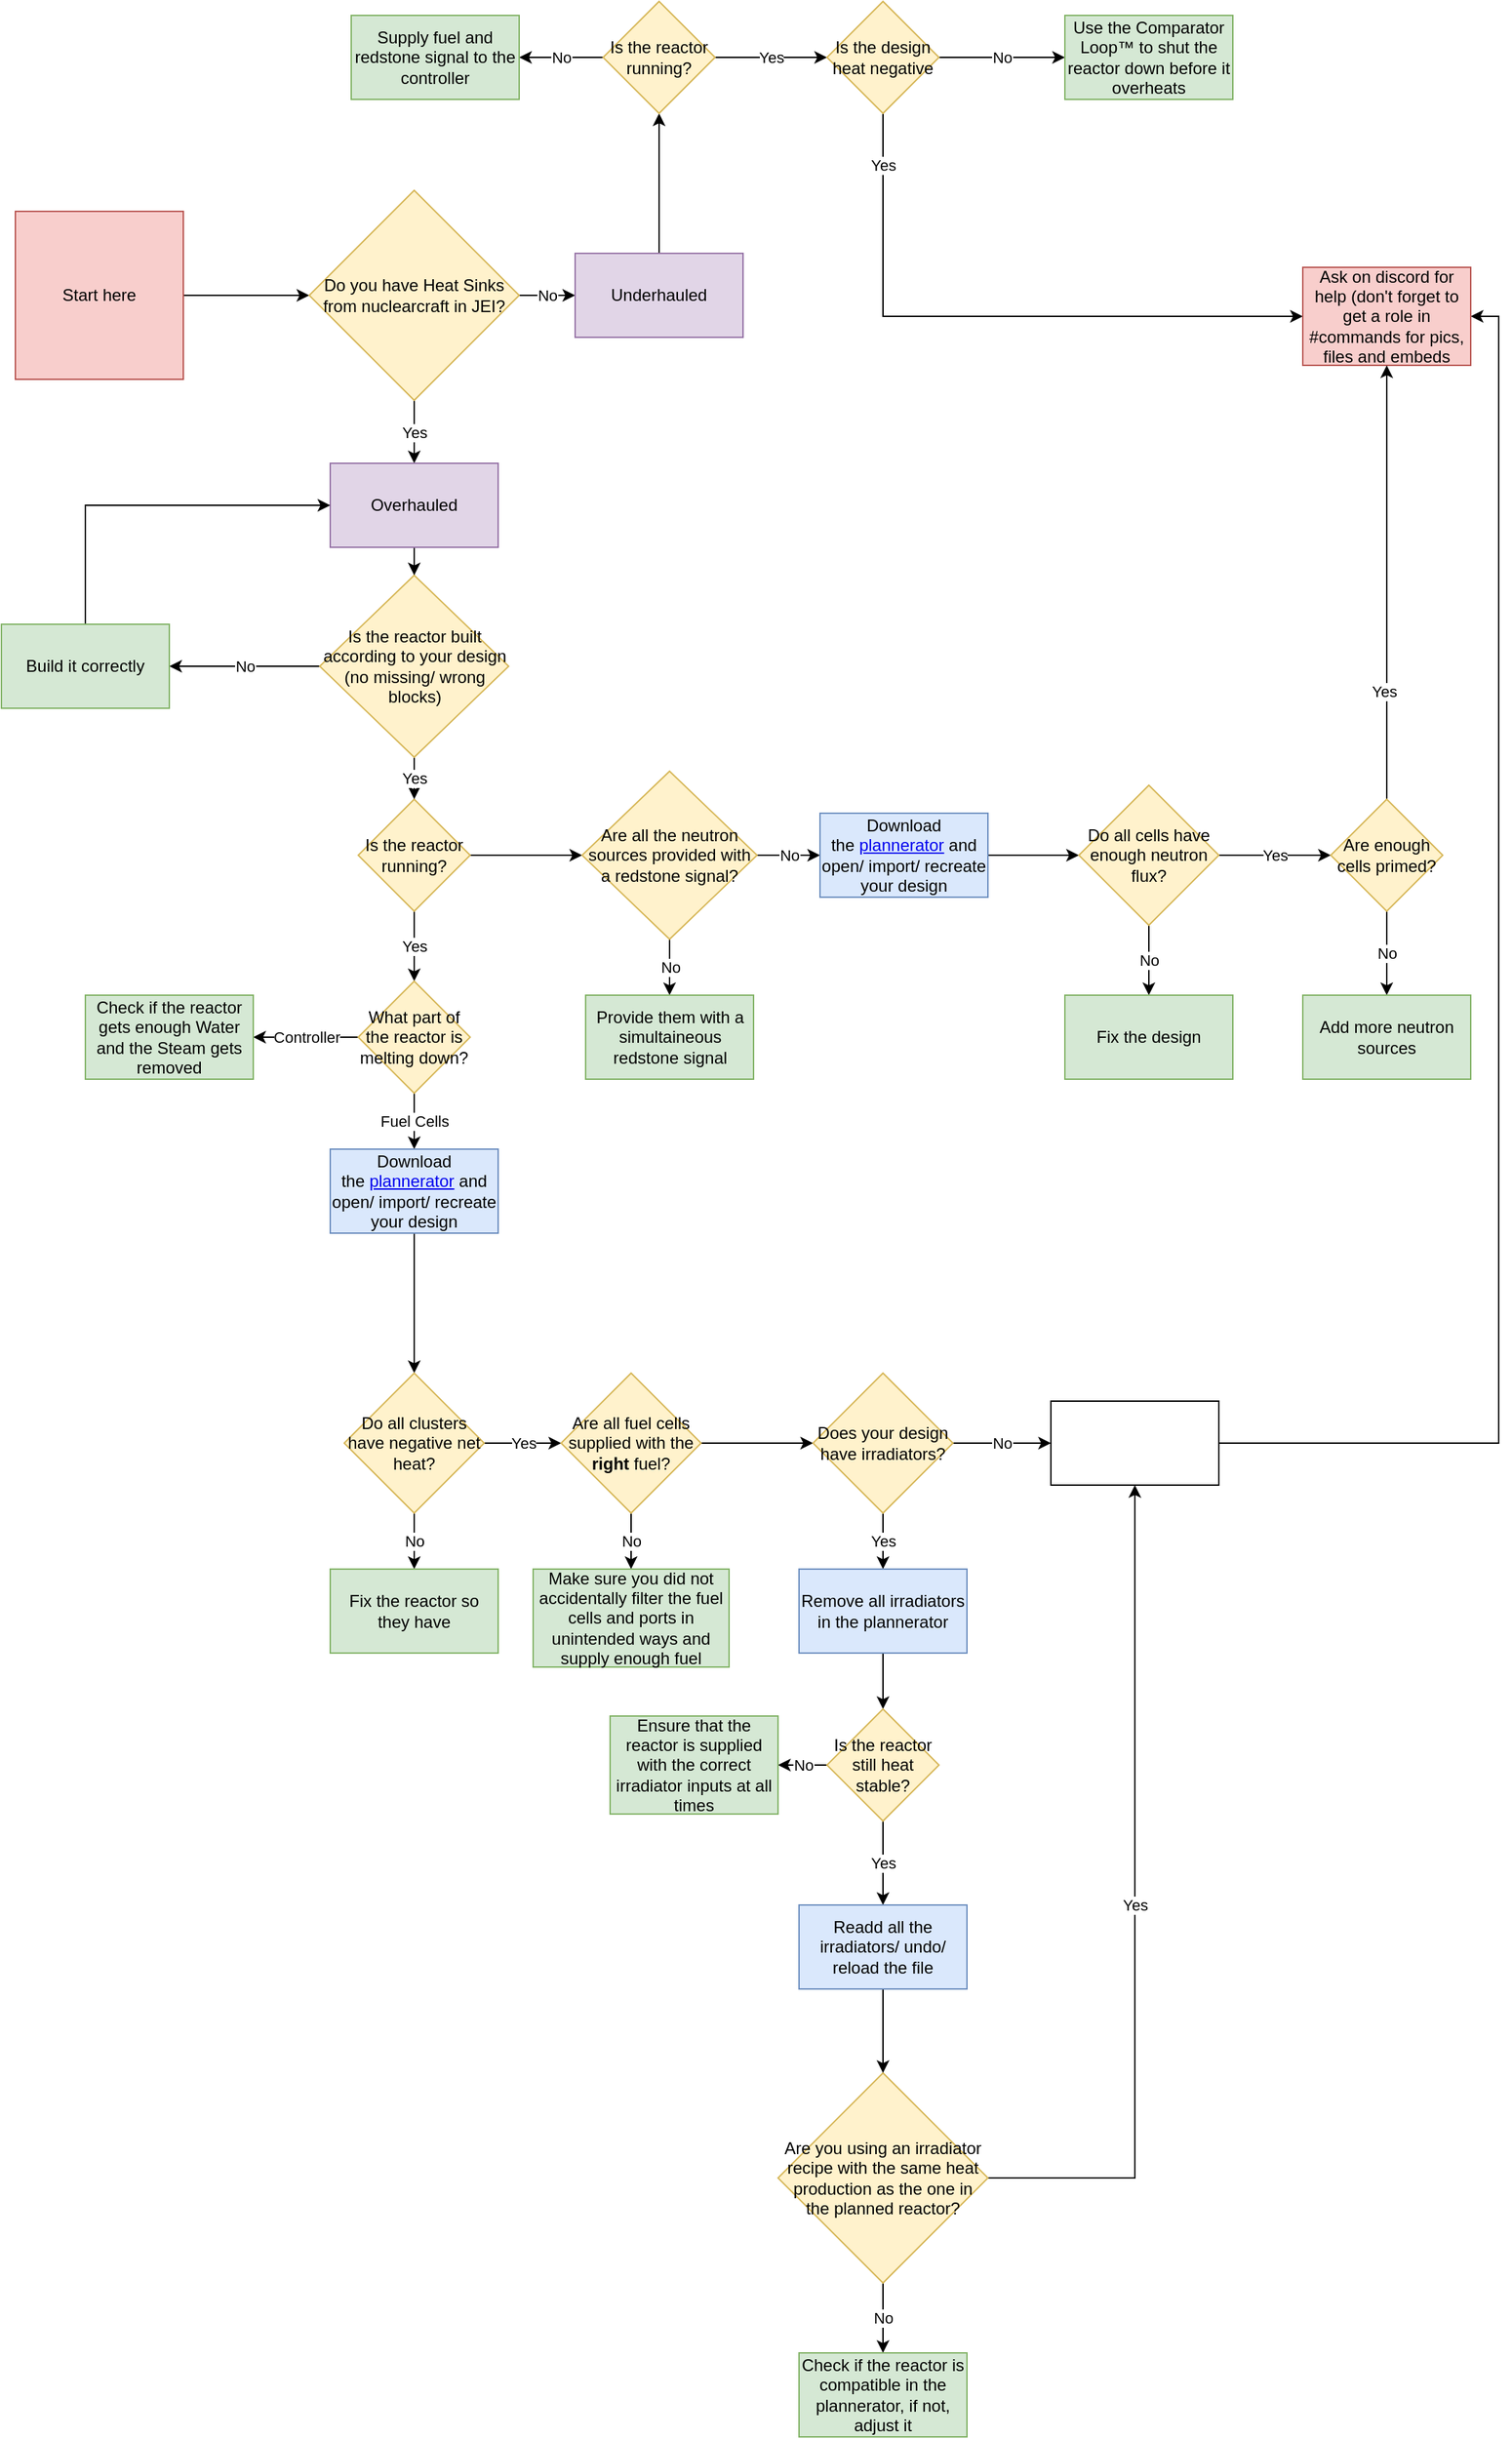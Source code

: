 <mxfile version="22.1.2" type="device">
  <diagram name="Page-1" id="Vq-3KzRNK1XOQ5qBDJZC">
    <mxGraphModel dx="1434" dy="835" grid="1" gridSize="10" guides="1" tooltips="1" connect="1" arrows="1" fold="1" page="0" pageScale="1" pageWidth="850" pageHeight="1100" math="0" shadow="0">
      <root>
        <mxCell id="0" />
        <mxCell id="1" parent="0" />
        <mxCell id="5oCqAr5ViNoRnyA4Thuo-3" value="" style="edgeStyle=orthogonalEdgeStyle;rounded=0;orthogonalLoop=1;jettySize=auto;html=1;" parent="1" source="5oCqAr5ViNoRnyA4Thuo-1" target="5oCqAr5ViNoRnyA4Thuo-2" edge="1">
          <mxGeometry relative="1" as="geometry" />
        </mxCell>
        <mxCell id="5oCqAr5ViNoRnyA4Thuo-1" value="Start here" style="rounded=0;whiteSpace=wrap;html=1;fillColor=#f8cecc;strokeColor=#b85450;" parent="1" vertex="1">
          <mxGeometry x="80" y="370" width="120" height="120" as="geometry" />
        </mxCell>
        <mxCell id="5oCqAr5ViNoRnyA4Thuo-5" value="Yes" style="edgeStyle=orthogonalEdgeStyle;rounded=0;orthogonalLoop=1;jettySize=auto;html=1;" parent="1" source="5oCqAr5ViNoRnyA4Thuo-2" target="5oCqAr5ViNoRnyA4Thuo-4" edge="1">
          <mxGeometry relative="1" as="geometry" />
        </mxCell>
        <mxCell id="5oCqAr5ViNoRnyA4Thuo-7" value="No" style="edgeStyle=orthogonalEdgeStyle;rounded=0;orthogonalLoop=1;jettySize=auto;html=1;" parent="1" source="5oCqAr5ViNoRnyA4Thuo-2" target="5oCqAr5ViNoRnyA4Thuo-6" edge="1">
          <mxGeometry relative="1" as="geometry" />
        </mxCell>
        <mxCell id="5oCqAr5ViNoRnyA4Thuo-2" value="Do you have Heat Sinks from nuclearcraft in JEI?" style="rhombus;whiteSpace=wrap;html=1;rounded=0;fillColor=#fff2cc;strokeColor=#d6b656;" parent="1" vertex="1">
          <mxGeometry x="290" y="355" width="150" height="150" as="geometry" />
        </mxCell>
        <mxCell id="5oCqAr5ViNoRnyA4Thuo-53" value="" style="edgeStyle=orthogonalEdgeStyle;rounded=0;orthogonalLoop=1;jettySize=auto;html=1;" parent="1" source="5oCqAr5ViNoRnyA4Thuo-4" target="5oCqAr5ViNoRnyA4Thuo-52" edge="1">
          <mxGeometry relative="1" as="geometry" />
        </mxCell>
        <mxCell id="5oCqAr5ViNoRnyA4Thuo-4" value="Overhauled" style="rounded=0;whiteSpace=wrap;html=1;fillColor=#e1d5e7;strokeColor=#9673a6;" parent="1" vertex="1">
          <mxGeometry x="305" y="550" width="120" height="60" as="geometry" />
        </mxCell>
        <mxCell id="5oCqAr5ViNoRnyA4Thuo-59" value="" style="edgeStyle=orthogonalEdgeStyle;rounded=0;orthogonalLoop=1;jettySize=auto;html=1;" parent="1" source="5oCqAr5ViNoRnyA4Thuo-6" target="5oCqAr5ViNoRnyA4Thuo-58" edge="1">
          <mxGeometry relative="1" as="geometry" />
        </mxCell>
        <mxCell id="5oCqAr5ViNoRnyA4Thuo-6" value="Underhauled" style="whiteSpace=wrap;html=1;rounded=0;fillColor=#e1d5e7;strokeColor=#9673a6;" parent="1" vertex="1">
          <mxGeometry x="480" y="400" width="120" height="60" as="geometry" />
        </mxCell>
        <mxCell id="5oCqAr5ViNoRnyA4Thuo-11" value="Yes" style="edgeStyle=orthogonalEdgeStyle;rounded=0;orthogonalLoop=1;jettySize=auto;html=1;" parent="1" source="5oCqAr5ViNoRnyA4Thuo-8" target="5oCqAr5ViNoRnyA4Thuo-10" edge="1">
          <mxGeometry relative="1" as="geometry" />
        </mxCell>
        <mxCell id="5oCqAr5ViNoRnyA4Thuo-73" value="" style="edgeStyle=orthogonalEdgeStyle;rounded=0;orthogonalLoop=1;jettySize=auto;html=1;" parent="1" source="5oCqAr5ViNoRnyA4Thuo-8" target="5oCqAr5ViNoRnyA4Thuo-72" edge="1">
          <mxGeometry relative="1" as="geometry" />
        </mxCell>
        <mxCell id="5oCqAr5ViNoRnyA4Thuo-8" value="Is the reactor running?" style="rhombus;whiteSpace=wrap;html=1;rounded=0;fillColor=#fff2cc;strokeColor=#d6b656;" parent="1" vertex="1">
          <mxGeometry x="325" y="790" width="80" height="80" as="geometry" />
        </mxCell>
        <mxCell id="5oCqAr5ViNoRnyA4Thuo-13" value="Controller" style="edgeStyle=orthogonalEdgeStyle;rounded=0;orthogonalLoop=1;jettySize=auto;html=1;" parent="1" source="5oCqAr5ViNoRnyA4Thuo-10" target="5oCqAr5ViNoRnyA4Thuo-12" edge="1">
          <mxGeometry relative="1" as="geometry" />
        </mxCell>
        <mxCell id="5oCqAr5ViNoRnyA4Thuo-15" value="Fuel Cells" style="edgeStyle=orthogonalEdgeStyle;rounded=0;orthogonalLoop=1;jettySize=auto;html=1;entryX=0.5;entryY=0;entryDx=0;entryDy=0;" parent="1" source="5oCqAr5ViNoRnyA4Thuo-10" target="5oCqAr5ViNoRnyA4Thuo-16" edge="1">
          <mxGeometry relative="1" as="geometry">
            <mxPoint x="365.0" y="1080" as="targetPoint" />
          </mxGeometry>
        </mxCell>
        <mxCell id="5oCqAr5ViNoRnyA4Thuo-10" value="What part of the reactor is melting down?" style="rhombus;whiteSpace=wrap;html=1;rounded=0;fillColor=#fff2cc;strokeColor=#d6b656;" parent="1" vertex="1">
          <mxGeometry x="325" y="920" width="80" height="80" as="geometry" />
        </mxCell>
        <mxCell id="5oCqAr5ViNoRnyA4Thuo-12" value="Check if the reactor gets enough Water and the Steam gets removed" style="whiteSpace=wrap;html=1;rounded=0;fillColor=#d5e8d4;strokeColor=#82b366;" parent="1" vertex="1">
          <mxGeometry x="130" y="930" width="120" height="60" as="geometry" />
        </mxCell>
        <mxCell id="5oCqAr5ViNoRnyA4Thuo-18" value="" style="edgeStyle=orthogonalEdgeStyle;rounded=0;orthogonalLoop=1;jettySize=auto;html=1;" parent="1" source="5oCqAr5ViNoRnyA4Thuo-16" target="5oCqAr5ViNoRnyA4Thuo-17" edge="1">
          <mxGeometry relative="1" as="geometry" />
        </mxCell>
        <mxCell id="5oCqAr5ViNoRnyA4Thuo-16" value="Download the&amp;nbsp;&lt;a href=&quot;https://github.com/ThizThizzyDizzy/nc-reactor-generator/releases&quot;&gt;plannerator&lt;/a&gt;&amp;nbsp;and open/ import/ recreate your design" style="rounded=0;whiteSpace=wrap;html=1;fillColor=#dae8fc;strokeColor=#6c8ebf;" parent="1" vertex="1">
          <mxGeometry x="305" y="1040" width="120" height="60" as="geometry" />
        </mxCell>
        <mxCell id="5oCqAr5ViNoRnyA4Thuo-20" value="Yes" style="edgeStyle=orthogonalEdgeStyle;rounded=0;orthogonalLoop=1;jettySize=auto;html=1;" parent="1" source="5oCqAr5ViNoRnyA4Thuo-17" target="5oCqAr5ViNoRnyA4Thuo-19" edge="1">
          <mxGeometry relative="1" as="geometry" />
        </mxCell>
        <mxCell id="5oCqAr5ViNoRnyA4Thuo-22" value="No" style="edgeStyle=orthogonalEdgeStyle;rounded=0;orthogonalLoop=1;jettySize=auto;html=1;" parent="1" source="5oCqAr5ViNoRnyA4Thuo-17" target="5oCqAr5ViNoRnyA4Thuo-21" edge="1">
          <mxGeometry relative="1" as="geometry" />
        </mxCell>
        <mxCell id="5oCqAr5ViNoRnyA4Thuo-17" value="Do all clusters have negative net heat?" style="rhombus;whiteSpace=wrap;html=1;rounded=0;fillColor=#fff2cc;strokeColor=#d6b656;" parent="1" vertex="1">
          <mxGeometry x="315" y="1200" width="100" height="100" as="geometry" />
        </mxCell>
        <mxCell id="5oCqAr5ViNoRnyA4Thuo-24" value="No" style="edgeStyle=orthogonalEdgeStyle;rounded=0;orthogonalLoop=1;jettySize=auto;html=1;" parent="1" source="5oCqAr5ViNoRnyA4Thuo-19" target="5oCqAr5ViNoRnyA4Thuo-23" edge="1">
          <mxGeometry relative="1" as="geometry" />
        </mxCell>
        <mxCell id="5oCqAr5ViNoRnyA4Thuo-26" value="" style="edgeStyle=orthogonalEdgeStyle;rounded=0;orthogonalLoop=1;jettySize=auto;html=1;" parent="1" source="5oCqAr5ViNoRnyA4Thuo-19" target="5oCqAr5ViNoRnyA4Thuo-25" edge="1">
          <mxGeometry relative="1" as="geometry" />
        </mxCell>
        <mxCell id="5oCqAr5ViNoRnyA4Thuo-19" value="Are all fuel cells supplied with the &lt;b&gt;right&lt;/b&gt; fuel?" style="rhombus;whiteSpace=wrap;html=1;rounded=0;fillColor=#fff2cc;strokeColor=#d6b656;" parent="1" vertex="1">
          <mxGeometry x="470" y="1200" width="100" height="100" as="geometry" />
        </mxCell>
        <mxCell id="5oCqAr5ViNoRnyA4Thuo-21" value="Fix the reactor so they have" style="whiteSpace=wrap;html=1;rounded=0;fillColor=#d5e8d4;strokeColor=#82b366;" parent="1" vertex="1">
          <mxGeometry x="305" y="1340" width="120" height="60" as="geometry" />
        </mxCell>
        <mxCell id="5oCqAr5ViNoRnyA4Thuo-23" value="Make sure you did not accidentally filter the fuel cells and ports in unintended ways and supply enough fuel" style="whiteSpace=wrap;html=1;rounded=0;fillColor=#d5e8d4;strokeColor=#82b366;" parent="1" vertex="1">
          <mxGeometry x="450" y="1340" width="140" height="70" as="geometry" />
        </mxCell>
        <mxCell id="5oCqAr5ViNoRnyA4Thuo-28" value="Yes" style="edgeStyle=orthogonalEdgeStyle;rounded=0;orthogonalLoop=1;jettySize=auto;html=1;entryX=0.5;entryY=0;entryDx=0;entryDy=0;" parent="1" source="5oCqAr5ViNoRnyA4Thuo-25" target="5oCqAr5ViNoRnyA4Thuo-29" edge="1">
          <mxGeometry relative="1" as="geometry">
            <mxPoint x="700.0" y="1335.0" as="targetPoint" />
          </mxGeometry>
        </mxCell>
        <mxCell id="5oCqAr5ViNoRnyA4Thuo-41" value="No" style="edgeStyle=orthogonalEdgeStyle;rounded=0;orthogonalLoop=1;jettySize=auto;html=1;" parent="1" source="5oCqAr5ViNoRnyA4Thuo-25" target="5oCqAr5ViNoRnyA4Thuo-40" edge="1">
          <mxGeometry relative="1" as="geometry" />
        </mxCell>
        <mxCell id="5oCqAr5ViNoRnyA4Thuo-25" value="Does your design have irradiators?" style="rhombus;whiteSpace=wrap;html=1;rounded=0;fillColor=#fff2cc;strokeColor=#d6b656;" parent="1" vertex="1">
          <mxGeometry x="650" y="1200" width="100" height="100" as="geometry" />
        </mxCell>
        <mxCell id="5oCqAr5ViNoRnyA4Thuo-31" value="" style="edgeStyle=orthogonalEdgeStyle;rounded=0;orthogonalLoop=1;jettySize=auto;html=1;" parent="1" source="5oCqAr5ViNoRnyA4Thuo-29" target="5oCqAr5ViNoRnyA4Thuo-30" edge="1">
          <mxGeometry relative="1" as="geometry" />
        </mxCell>
        <mxCell id="5oCqAr5ViNoRnyA4Thuo-29" value="Remove all irradiators in the plannerator" style="rounded=0;whiteSpace=wrap;html=1;fillColor=#dae8fc;strokeColor=#6c8ebf;" parent="1" vertex="1">
          <mxGeometry x="640" y="1340" width="120" height="60" as="geometry" />
        </mxCell>
        <mxCell id="5oCqAr5ViNoRnyA4Thuo-35" value="No" style="edgeStyle=orthogonalEdgeStyle;rounded=0;orthogonalLoop=1;jettySize=auto;html=1;" parent="1" source="5oCqAr5ViNoRnyA4Thuo-30" target="5oCqAr5ViNoRnyA4Thuo-34" edge="1">
          <mxGeometry relative="1" as="geometry" />
        </mxCell>
        <mxCell id="5oCqAr5ViNoRnyA4Thuo-45" value="Yes" style="edgeStyle=orthogonalEdgeStyle;rounded=0;orthogonalLoop=1;jettySize=auto;html=1;" parent="1" source="5oCqAr5ViNoRnyA4Thuo-30" target="5oCqAr5ViNoRnyA4Thuo-44" edge="1">
          <mxGeometry relative="1" as="geometry" />
        </mxCell>
        <mxCell id="5oCqAr5ViNoRnyA4Thuo-30" value="Is the reactor still heat stable?" style="rhombus;whiteSpace=wrap;html=1;rounded=0;fillColor=#fff2cc;strokeColor=#d6b656;" parent="1" vertex="1">
          <mxGeometry x="660" y="1440" width="80" height="80" as="geometry" />
        </mxCell>
        <mxCell id="5oCqAr5ViNoRnyA4Thuo-39" value="No" style="edgeStyle=orthogonalEdgeStyle;rounded=0;orthogonalLoop=1;jettySize=auto;html=1;" parent="1" source="5oCqAr5ViNoRnyA4Thuo-32" target="5oCqAr5ViNoRnyA4Thuo-38" edge="1">
          <mxGeometry relative="1" as="geometry" />
        </mxCell>
        <mxCell id="5oCqAr5ViNoRnyA4Thuo-42" value="Yes" style="edgeStyle=orthogonalEdgeStyle;rounded=0;orthogonalLoop=1;jettySize=auto;html=1;entryX=0.5;entryY=1;entryDx=0;entryDy=0;" parent="1" source="5oCqAr5ViNoRnyA4Thuo-32" target="5oCqAr5ViNoRnyA4Thuo-40" edge="1">
          <mxGeometry relative="1" as="geometry" />
        </mxCell>
        <mxCell id="5oCqAr5ViNoRnyA4Thuo-32" value="Are you using an irradiator recipe with the same heat production as the one in the planned reactor?" style="rhombus;whiteSpace=wrap;html=1;rounded=0;fillColor=#fff2cc;strokeColor=#d6b656;" parent="1" vertex="1">
          <mxGeometry x="625" y="1700" width="150" height="150" as="geometry" />
        </mxCell>
        <mxCell id="5oCqAr5ViNoRnyA4Thuo-34" value="Ensure that the reactor is supplied with the correct irradiator inputs at all times" style="whiteSpace=wrap;html=1;rounded=0;fillColor=#d5e8d4;strokeColor=#82b366;" parent="1" vertex="1">
          <mxGeometry x="505" y="1445" width="120" height="70" as="geometry" />
        </mxCell>
        <mxCell id="5oCqAr5ViNoRnyA4Thuo-38" value="Check if the reactor is compatible in the plannerator, if not, adjust it" style="whiteSpace=wrap;html=1;rounded=0;fillColor=#d5e8d4;strokeColor=#82b366;" parent="1" vertex="1">
          <mxGeometry x="640" y="1900" width="120" height="60" as="geometry" />
        </mxCell>
        <mxCell id="5oCqAr5ViNoRnyA4Thuo-88" style="edgeStyle=orthogonalEdgeStyle;rounded=0;orthogonalLoop=1;jettySize=auto;html=1;entryX=1;entryY=0.5;entryDx=0;entryDy=0;" parent="1" source="5oCqAr5ViNoRnyA4Thuo-40" target="5oCqAr5ViNoRnyA4Thuo-70" edge="1">
          <mxGeometry relative="1" as="geometry" />
        </mxCell>
        <mxCell id="5oCqAr5ViNoRnyA4Thuo-40" value="" style="whiteSpace=wrap;html=1;rounded=0;" parent="1" vertex="1">
          <mxGeometry x="820" y="1220" width="120" height="60" as="geometry" />
        </mxCell>
        <mxCell id="5oCqAr5ViNoRnyA4Thuo-46" value="" style="edgeStyle=orthogonalEdgeStyle;rounded=0;orthogonalLoop=1;jettySize=auto;html=1;" parent="1" source="5oCqAr5ViNoRnyA4Thuo-44" target="5oCqAr5ViNoRnyA4Thuo-32" edge="1">
          <mxGeometry relative="1" as="geometry" />
        </mxCell>
        <mxCell id="5oCqAr5ViNoRnyA4Thuo-44" value="Readd all the irradiators/ undo/ reload the file" style="whiteSpace=wrap;html=1;rounded=0;fillColor=#dae8fc;strokeColor=#6c8ebf;" parent="1" vertex="1">
          <mxGeometry x="640" y="1580" width="120" height="60" as="geometry" />
        </mxCell>
        <mxCell id="5oCqAr5ViNoRnyA4Thuo-54" value="Yes" style="edgeStyle=orthogonalEdgeStyle;rounded=0;orthogonalLoop=1;jettySize=auto;html=1;" parent="1" source="5oCqAr5ViNoRnyA4Thuo-52" target="5oCqAr5ViNoRnyA4Thuo-8" edge="1">
          <mxGeometry relative="1" as="geometry" />
        </mxCell>
        <mxCell id="5oCqAr5ViNoRnyA4Thuo-56" value="No" style="edgeStyle=orthogonalEdgeStyle;rounded=0;orthogonalLoop=1;jettySize=auto;html=1;" parent="1" source="5oCqAr5ViNoRnyA4Thuo-52" target="5oCqAr5ViNoRnyA4Thuo-55" edge="1">
          <mxGeometry relative="1" as="geometry" />
        </mxCell>
        <mxCell id="5oCqAr5ViNoRnyA4Thuo-52" value="Is the reactor built according to your design (no missing/ wrong blocks)" style="rhombus;whiteSpace=wrap;html=1;rounded=0;fillColor=#fff2cc;strokeColor=#d6b656;" parent="1" vertex="1">
          <mxGeometry x="297.5" y="630" width="135" height="130" as="geometry" />
        </mxCell>
        <mxCell id="5oCqAr5ViNoRnyA4Thuo-57" style="edgeStyle=orthogonalEdgeStyle;rounded=0;orthogonalLoop=1;jettySize=auto;html=1;entryX=0;entryY=0.5;entryDx=0;entryDy=0;" parent="1" source="5oCqAr5ViNoRnyA4Thuo-55" target="5oCqAr5ViNoRnyA4Thuo-4" edge="1">
          <mxGeometry relative="1" as="geometry">
            <Array as="points">
              <mxPoint x="130" y="580" />
            </Array>
          </mxGeometry>
        </mxCell>
        <mxCell id="5oCqAr5ViNoRnyA4Thuo-55" value="Build it correctly" style="whiteSpace=wrap;html=1;rounded=0;fillColor=#d5e8d4;strokeColor=#82b366;" parent="1" vertex="1">
          <mxGeometry x="70" y="665" width="120" height="60" as="geometry" />
        </mxCell>
        <mxCell id="5oCqAr5ViNoRnyA4Thuo-63" value="No" style="edgeStyle=orthogonalEdgeStyle;rounded=0;orthogonalLoop=1;jettySize=auto;html=1;" parent="1" source="5oCqAr5ViNoRnyA4Thuo-58" target="5oCqAr5ViNoRnyA4Thuo-62" edge="1">
          <mxGeometry relative="1" as="geometry" />
        </mxCell>
        <mxCell id="5oCqAr5ViNoRnyA4Thuo-65" value="Yes" style="edgeStyle=orthogonalEdgeStyle;rounded=0;orthogonalLoop=1;jettySize=auto;html=1;" parent="1" source="5oCqAr5ViNoRnyA4Thuo-58" target="5oCqAr5ViNoRnyA4Thuo-64" edge="1">
          <mxGeometry relative="1" as="geometry" />
        </mxCell>
        <mxCell id="5oCqAr5ViNoRnyA4Thuo-58" value="Is the reactor running?" style="rhombus;whiteSpace=wrap;html=1;rounded=0;fillColor=#fff2cc;strokeColor=#d6b656;" parent="1" vertex="1">
          <mxGeometry x="500" y="220" width="80" height="80" as="geometry" />
        </mxCell>
        <mxCell id="5oCqAr5ViNoRnyA4Thuo-62" value="Supply fuel and redstone signal to the controller" style="whiteSpace=wrap;html=1;rounded=0;fillColor=#d5e8d4;strokeColor=#82b366;" parent="1" vertex="1">
          <mxGeometry x="320" y="230" width="120" height="60" as="geometry" />
        </mxCell>
        <mxCell id="5oCqAr5ViNoRnyA4Thuo-67" value="No" style="edgeStyle=orthogonalEdgeStyle;rounded=0;orthogonalLoop=1;jettySize=auto;html=1;entryX=0;entryY=0.5;entryDx=0;entryDy=0;" parent="1" source="5oCqAr5ViNoRnyA4Thuo-64" target="5oCqAr5ViNoRnyA4Thuo-68" edge="1">
          <mxGeometry relative="1" as="geometry">
            <mxPoint x="820" y="260" as="targetPoint" />
          </mxGeometry>
        </mxCell>
        <mxCell id="5oCqAr5ViNoRnyA4Thuo-71" value="Yes" style="edgeStyle=orthogonalEdgeStyle;rounded=0;orthogonalLoop=1;jettySize=auto;html=1;entryX=0;entryY=0.5;entryDx=0;entryDy=0;" parent="1" source="5oCqAr5ViNoRnyA4Thuo-64" target="5oCqAr5ViNoRnyA4Thuo-70" edge="1">
          <mxGeometry x="-0.835" relative="1" as="geometry">
            <Array as="points">
              <mxPoint x="700" y="445" />
            </Array>
            <mxPoint as="offset" />
          </mxGeometry>
        </mxCell>
        <mxCell id="5oCqAr5ViNoRnyA4Thuo-64" value="Is the design heat negative" style="rhombus;whiteSpace=wrap;html=1;rounded=0;fillColor=#fff2cc;strokeColor=#d6b656;" parent="1" vertex="1">
          <mxGeometry x="660" y="220" width="80" height="80" as="geometry" />
        </mxCell>
        <mxCell id="5oCqAr5ViNoRnyA4Thuo-68" value="Use the Comparator Loop™ to shut the reactor down before it overheats" style="rounded=0;whiteSpace=wrap;html=1;fillColor=#d5e8d4;strokeColor=#82b366;" parent="1" vertex="1">
          <mxGeometry x="830" y="230" width="120" height="60" as="geometry" />
        </mxCell>
        <mxCell id="5oCqAr5ViNoRnyA4Thuo-70" value="Ask on discord for help (don&#39;t forget to get a role in #commands for pics, files and embeds" style="whiteSpace=wrap;html=1;rounded=0;fillColor=#f8cecc;strokeColor=#b85450;" parent="1" vertex="1">
          <mxGeometry x="1000" y="410" width="120" height="70" as="geometry" />
        </mxCell>
        <mxCell id="5oCqAr5ViNoRnyA4Thuo-75" value="No" style="edgeStyle=orthogonalEdgeStyle;rounded=0;orthogonalLoop=1;jettySize=auto;html=1;" parent="1" source="5oCqAr5ViNoRnyA4Thuo-72" target="5oCqAr5ViNoRnyA4Thuo-74" edge="1">
          <mxGeometry relative="1" as="geometry" />
        </mxCell>
        <mxCell id="5oCqAr5ViNoRnyA4Thuo-77" value="No" style="edgeStyle=orthogonalEdgeStyle;rounded=0;orthogonalLoop=1;jettySize=auto;html=1;" parent="1" source="5oCqAr5ViNoRnyA4Thuo-72" target="5oCqAr5ViNoRnyA4Thuo-76" edge="1">
          <mxGeometry relative="1" as="geometry" />
        </mxCell>
        <mxCell id="5oCqAr5ViNoRnyA4Thuo-72" value="Are all the neutron sources provided with a redstone signal?" style="rhombus;whiteSpace=wrap;html=1;rounded=0;fillColor=#fff2cc;strokeColor=#d6b656;" parent="1" vertex="1">
          <mxGeometry x="485" y="770" width="125" height="120" as="geometry" />
        </mxCell>
        <mxCell id="5oCqAr5ViNoRnyA4Thuo-74" value="Provide them with a simultaineous redstone signal" style="whiteSpace=wrap;html=1;rounded=0;fillColor=#d5e8d4;strokeColor=#82b366;" parent="1" vertex="1">
          <mxGeometry x="487.5" y="930" width="120" height="60" as="geometry" />
        </mxCell>
        <mxCell id="5oCqAr5ViNoRnyA4Thuo-79" value="" style="edgeStyle=orthogonalEdgeStyle;rounded=0;orthogonalLoop=1;jettySize=auto;html=1;" parent="1" source="5oCqAr5ViNoRnyA4Thuo-76" target="5oCqAr5ViNoRnyA4Thuo-78" edge="1">
          <mxGeometry relative="1" as="geometry" />
        </mxCell>
        <mxCell id="5oCqAr5ViNoRnyA4Thuo-76" value="Download the&amp;nbsp;&lt;a href=&quot;https://github.com/ThizThizzyDizzy/nc-reactor-generator/releases&quot;&gt;plannerator&lt;/a&gt;&amp;nbsp;and open/ import/ recreate your design" style="rounded=0;whiteSpace=wrap;html=1;fillColor=#dae8fc;strokeColor=#6c8ebf;" parent="1" vertex="1">
          <mxGeometry x="655" y="800" width="120" height="60" as="geometry" />
        </mxCell>
        <mxCell id="5oCqAr5ViNoRnyA4Thuo-81" value="No" style="edgeStyle=orthogonalEdgeStyle;rounded=0;orthogonalLoop=1;jettySize=auto;html=1;" parent="1" source="5oCqAr5ViNoRnyA4Thuo-78" target="5oCqAr5ViNoRnyA4Thuo-80" edge="1">
          <mxGeometry relative="1" as="geometry" />
        </mxCell>
        <mxCell id="5oCqAr5ViNoRnyA4Thuo-83" value="Yes" style="edgeStyle=orthogonalEdgeStyle;rounded=0;orthogonalLoop=1;jettySize=auto;html=1;" parent="1" source="5oCqAr5ViNoRnyA4Thuo-78" target="5oCqAr5ViNoRnyA4Thuo-82" edge="1">
          <mxGeometry relative="1" as="geometry" />
        </mxCell>
        <mxCell id="5oCqAr5ViNoRnyA4Thuo-78" value="Do all cells have enough neutron flux?" style="rhombus;whiteSpace=wrap;html=1;rounded=0;fillColor=#fff2cc;strokeColor=#d6b656;" parent="1" vertex="1">
          <mxGeometry x="840" y="780" width="100" height="100" as="geometry" />
        </mxCell>
        <mxCell id="5oCqAr5ViNoRnyA4Thuo-80" value="Fix the design" style="whiteSpace=wrap;html=1;rounded=0;fillColor=#d5e8d4;strokeColor=#82b366;" parent="1" vertex="1">
          <mxGeometry x="830" y="930" width="120" height="60" as="geometry" />
        </mxCell>
        <mxCell id="5oCqAr5ViNoRnyA4Thuo-85" value="No" style="edgeStyle=orthogonalEdgeStyle;rounded=0;orthogonalLoop=1;jettySize=auto;html=1;" parent="1" source="5oCqAr5ViNoRnyA4Thuo-82" target="5oCqAr5ViNoRnyA4Thuo-84" edge="1">
          <mxGeometry relative="1" as="geometry" />
        </mxCell>
        <mxCell id="5oCqAr5ViNoRnyA4Thuo-86" style="edgeStyle=orthogonalEdgeStyle;rounded=0;orthogonalLoop=1;jettySize=auto;html=1;" parent="1" source="5oCqAr5ViNoRnyA4Thuo-82" target="5oCqAr5ViNoRnyA4Thuo-70" edge="1">
          <mxGeometry relative="1" as="geometry" />
        </mxCell>
        <mxCell id="5oCqAr5ViNoRnyA4Thuo-87" value="Yes" style="edgeLabel;html=1;align=center;verticalAlign=middle;resizable=0;points=[];" parent="5oCqAr5ViNoRnyA4Thuo-86" vertex="1" connectable="0">
          <mxGeometry x="-0.502" y="2" relative="1" as="geometry">
            <mxPoint as="offset" />
          </mxGeometry>
        </mxCell>
        <mxCell id="5oCqAr5ViNoRnyA4Thuo-82" value="Are enough cells primed?" style="rhombus;whiteSpace=wrap;html=1;rounded=0;fillColor=#fff2cc;strokeColor=#d6b656;" parent="1" vertex="1">
          <mxGeometry x="1020" y="790" width="80" height="80" as="geometry" />
        </mxCell>
        <mxCell id="5oCqAr5ViNoRnyA4Thuo-84" value="Add more neutron sources" style="whiteSpace=wrap;html=1;rounded=0;fillColor=#d5e8d4;strokeColor=#82b366;" parent="1" vertex="1">
          <mxGeometry x="1000" y="930" width="120" height="60" as="geometry" />
        </mxCell>
      </root>
    </mxGraphModel>
  </diagram>
</mxfile>

